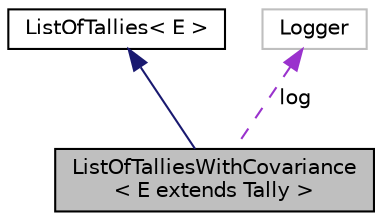 digraph "ListOfTalliesWithCovariance&lt; E extends Tally &gt;"
{
 // INTERACTIVE_SVG=YES
  bgcolor="transparent";
  edge [fontname="Helvetica",fontsize="10",labelfontname="Helvetica",labelfontsize="10"];
  node [fontname="Helvetica",fontsize="10",shape=record];
  Node3 [label="ListOfTalliesWithCovariance\l\< E extends Tally \>",height=0.2,width=0.4,color="black", fillcolor="grey75", style="filled", fontcolor="black"];
  Node4 -> Node3 [dir="back",color="midnightblue",fontsize="10",style="solid",fontname="Helvetica"];
  Node4 [label="ListOfTallies\< E \>",height=0.2,width=0.4,color="black",URL="$db/d52/classumontreal_1_1ssj_1_1stat_1_1list_1_1ListOfTallies.html"];
  Node5 -> Node3 [dir="back",color="darkorchid3",fontsize="10",style="dashed",label=" log" ,fontname="Helvetica"];
  Node5 [label="Logger",height=0.2,width=0.4,color="grey75"];
}
